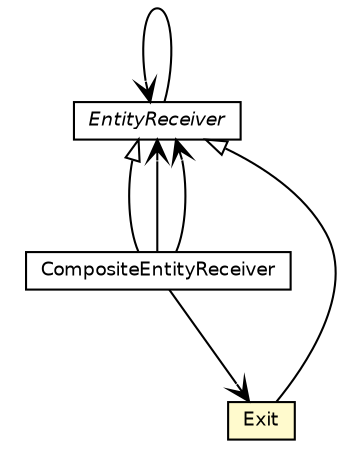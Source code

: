 #!/usr/local/bin/dot
#
# Class diagram 
# Generated by UMLGraph version 5.4 (http://www.umlgraph.org/)
#

digraph G {
	edge [fontname="Helvetica",fontsize=10,labelfontname="Helvetica",labelfontsize=10];
	node [fontname="Helvetica",fontsize=10,shape=plaintext];
	nodesep=0.25;
	ranksep=0.5;
	// jsl.modeling.elements.resource.EntityReceiver
	c54012 [label=<<table title="jsl.modeling.elements.resource.EntityReceiver" border="0" cellborder="1" cellspacing="0" cellpadding="2" port="p" href="./EntityReceiver.html">
		<tr><td><table border="0" cellspacing="0" cellpadding="1">
<tr><td align="center" balign="center"><font face="Helvetica-Oblique"> EntityReceiver </font></td></tr>
		</table></td></tr>
		</table>>, URL="./EntityReceiver.html", fontname="Helvetica", fontcolor="black", fontsize=9.0];
	// jsl.modeling.elements.resource.CompositeEntityReceiver
	c54024 [label=<<table title="jsl.modeling.elements.resource.CompositeEntityReceiver" border="0" cellborder="1" cellspacing="0" cellpadding="2" port="p" href="./CompositeEntityReceiver.html">
		<tr><td><table border="0" cellspacing="0" cellpadding="1">
<tr><td align="center" balign="center"> CompositeEntityReceiver </td></tr>
		</table></td></tr>
		</table>>, URL="./CompositeEntityReceiver.html", fontname="Helvetica", fontcolor="black", fontsize=9.0];
	// jsl.modeling.elements.resource.CompositeEntityReceiver.Exit
	c54025 [label=<<table title="jsl.modeling.elements.resource.CompositeEntityReceiver.Exit" border="0" cellborder="1" cellspacing="0" cellpadding="2" port="p" bgcolor="lemonChiffon" href="./CompositeEntityReceiver.Exit.html">
		<tr><td><table border="0" cellspacing="0" cellpadding="1">
<tr><td align="center" balign="center"> Exit </td></tr>
		</table></td></tr>
		</table>>, URL="./CompositeEntityReceiver.Exit.html", fontname="Helvetica", fontcolor="black", fontsize=9.0];
	//jsl.modeling.elements.resource.CompositeEntityReceiver extends jsl.modeling.elements.resource.EntityReceiver
	c54012:p -> c54024:p [dir=back,arrowtail=empty];
	//jsl.modeling.elements.resource.CompositeEntityReceiver.Exit extends jsl.modeling.elements.resource.EntityReceiver
	c54012:p -> c54025:p [dir=back,arrowtail=empty];
	// jsl.modeling.elements.resource.EntityReceiver NAVASSOC jsl.modeling.elements.resource.EntityReceiver
	c54012:p -> c54012:p [taillabel="", label="", headlabel="", fontname="Helvetica", fontcolor="black", fontsize=10.0, color="black", arrowhead=open];
	// jsl.modeling.elements.resource.CompositeEntityReceiver NAVASSOC jsl.modeling.elements.resource.EntityReceiver
	c54024:p -> c54012:p [taillabel="", label="", headlabel="", fontname="Helvetica", fontcolor="black", fontsize=10.0, color="black", arrowhead=open];
	// jsl.modeling.elements.resource.CompositeEntityReceiver NAVASSOC jsl.modeling.elements.resource.EntityReceiver
	c54024:p -> c54012:p [taillabel="", label="", headlabel="", fontname="Helvetica", fontcolor="black", fontsize=10.0, color="black", arrowhead=open];
	// jsl.modeling.elements.resource.CompositeEntityReceiver NAVASSOC jsl.modeling.elements.resource.CompositeEntityReceiver.Exit
	c54024:p -> c54025:p [taillabel="", label="", headlabel="", fontname="Helvetica", fontcolor="black", fontsize=10.0, color="black", arrowhead=open];
}

